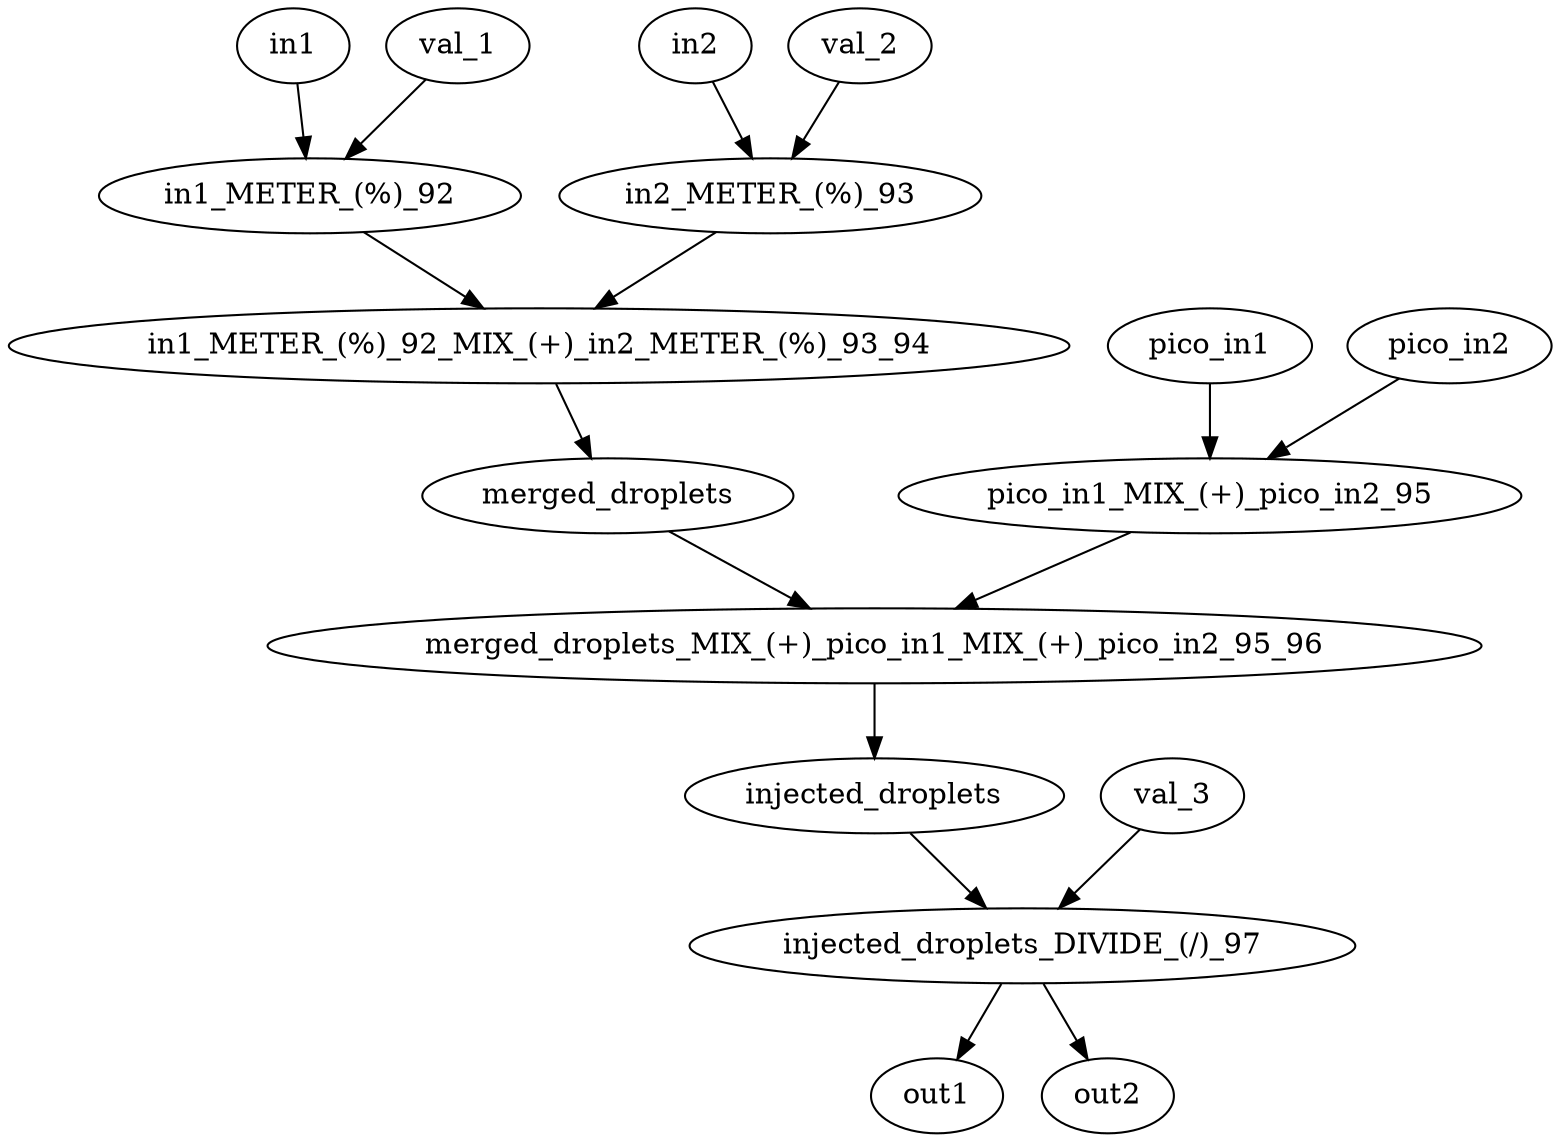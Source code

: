 strict digraph "" {
	in1 -> "in1_METER_(%)_92";
	in2 -> "in2_METER_(%)_93";
	pico_in1 -> "pico_in1_MIX_(+)_pico_in2_95";
	pico_in2 -> "pico_in1_MIX_(+)_pico_in2_95";
	merged_droplets -> "merged_droplets_MIX_(+)_pico_in1_MIX_(+)_pico_in2_95_96";
	injected_droplets -> "injected_droplets_DIVIDE_(/)_97";
	"in1_METER_(%)_92" -> "in1_METER_(%)_92_MIX_(+)_in2_METER_(%)_93_94";
	val_1 -> "in1_METER_(%)_92";
	"in2_METER_(%)_93" -> "in1_METER_(%)_92_MIX_(+)_in2_METER_(%)_93_94";
	val_2 -> "in2_METER_(%)_93";
	"in1_METER_(%)_92_MIX_(+)_in2_METER_(%)_93_94" -> merged_droplets;
	"pico_in1_MIX_(+)_pico_in2_95" -> "merged_droplets_MIX_(+)_pico_in1_MIX_(+)_pico_in2_95_96";
	"merged_droplets_MIX_(+)_pico_in1_MIX_(+)_pico_in2_95_96" -> injected_droplets;
	"injected_droplets_DIVIDE_(/)_97" -> out1;
	"injected_droplets_DIVIDE_(/)_97" -> out2;
	val_3 -> "injected_droplets_DIVIDE_(/)_97";
}
